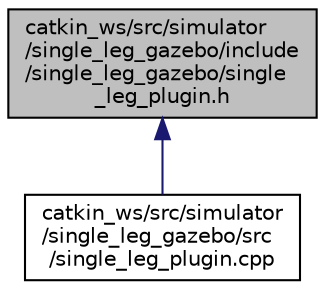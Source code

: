 digraph "catkin_ws/src/simulator/single_leg_gazebo/include/single_leg_gazebo/single_leg_plugin.h"
{
 // LATEX_PDF_SIZE
  edge [fontname="Helvetica",fontsize="10",labelfontname="Helvetica",labelfontsize="10"];
  node [fontname="Helvetica",fontsize="10",shape=record];
  Node1 [label="catkin_ws/src/simulator\l/single_leg_gazebo/include\l/single_leg_gazebo/single\l_leg_plugin.h",height=0.2,width=0.4,color="black", fillcolor="grey75", style="filled", fontcolor="black",tooltip=" "];
  Node1 -> Node2 [dir="back",color="midnightblue",fontsize="10",style="solid",fontname="Helvetica"];
  Node2 [label="catkin_ws/src/simulator\l/single_leg_gazebo/src\l/single_leg_plugin.cpp",height=0.2,width=0.4,color="black", fillcolor="white", style="filled",URL="$single__leg__plugin_8cpp.html",tooltip=" "];
}
